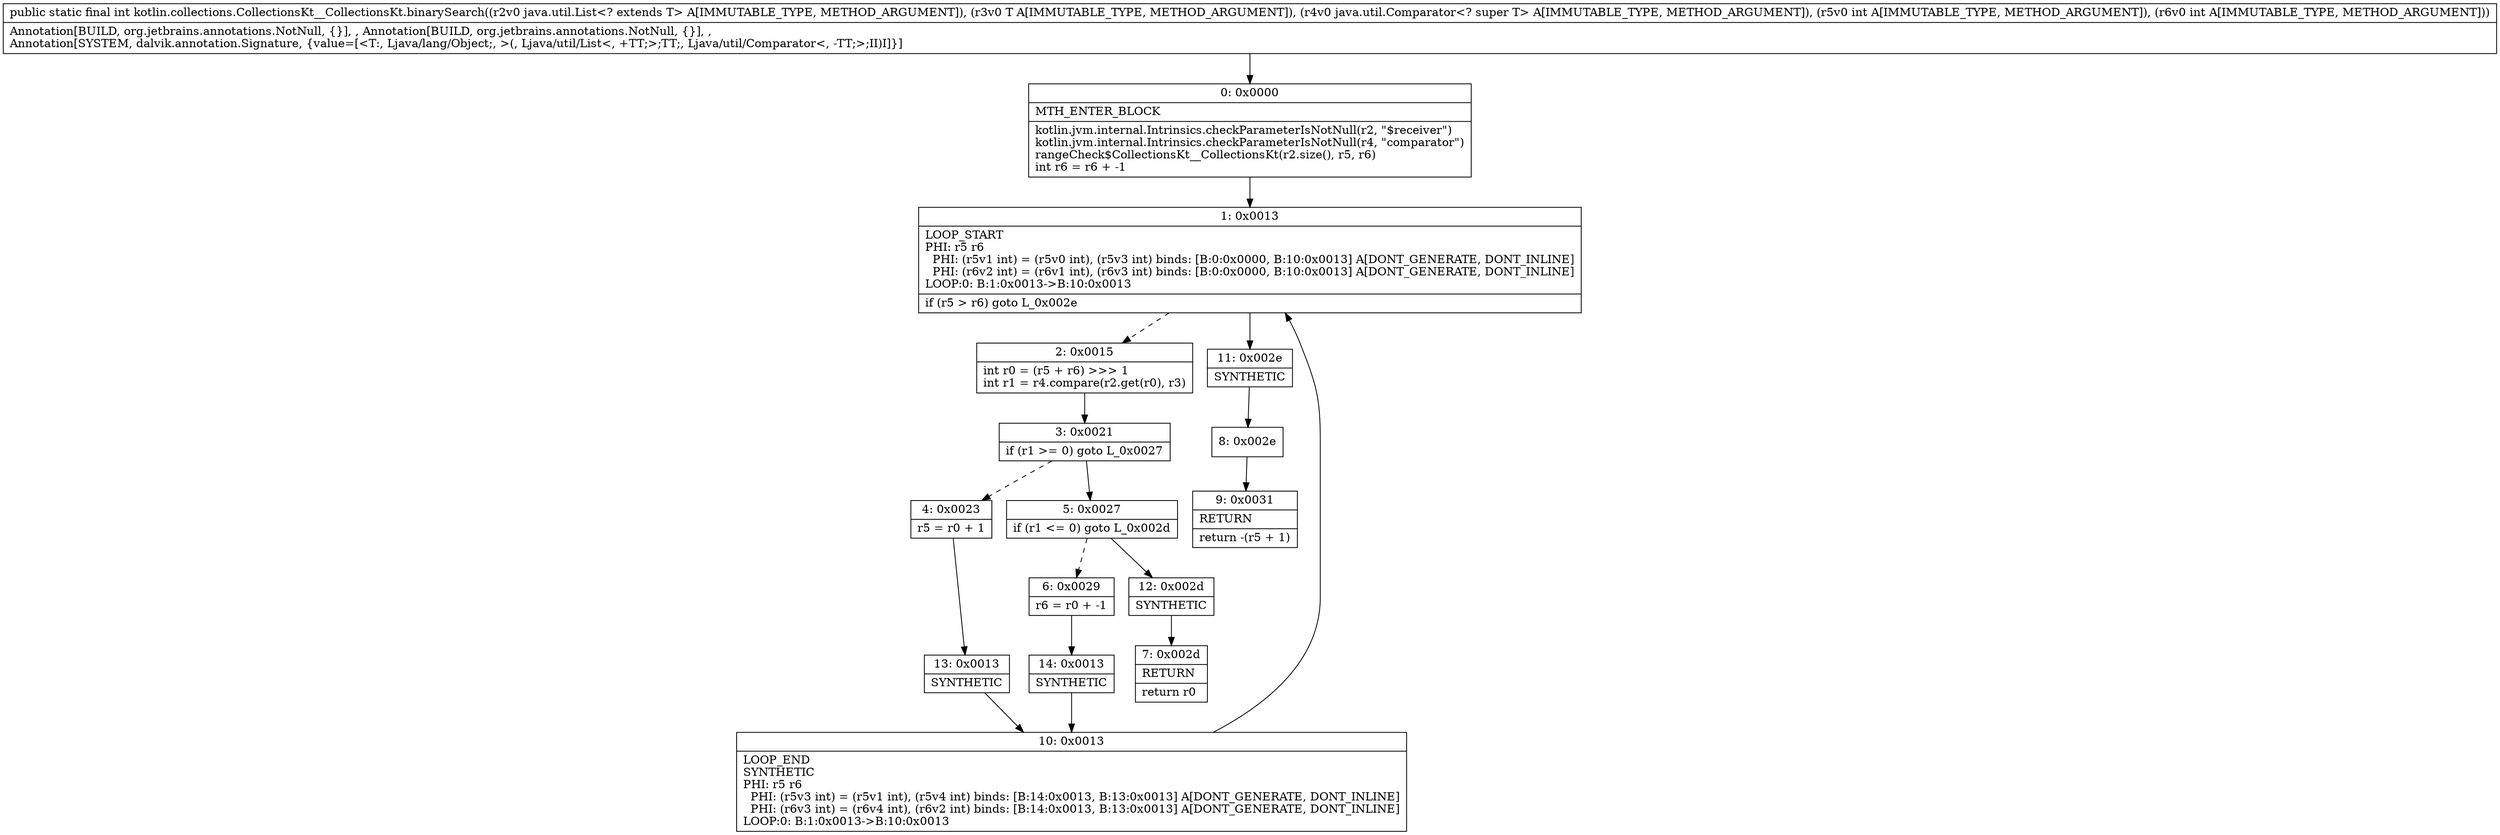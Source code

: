 digraph "CFG forkotlin.collections.CollectionsKt__CollectionsKt.binarySearch(Ljava\/util\/List;Ljava\/lang\/Object;Ljava\/util\/Comparator;II)I" {
Node_0 [shape=record,label="{0\:\ 0x0000|MTH_ENTER_BLOCK\l|kotlin.jvm.internal.Intrinsics.checkParameterIsNotNull(r2, \"$receiver\")\lkotlin.jvm.internal.Intrinsics.checkParameterIsNotNull(r4, \"comparator\")\lrangeCheck$CollectionsKt__CollectionsKt(r2.size(), r5, r6)\lint r6 = r6 + \-1\l}"];
Node_1 [shape=record,label="{1\:\ 0x0013|LOOP_START\lPHI: r5 r6 \l  PHI: (r5v1 int) = (r5v0 int), (r5v3 int) binds: [B:0:0x0000, B:10:0x0013] A[DONT_GENERATE, DONT_INLINE]\l  PHI: (r6v2 int) = (r6v1 int), (r6v3 int) binds: [B:0:0x0000, B:10:0x0013] A[DONT_GENERATE, DONT_INLINE]\lLOOP:0: B:1:0x0013\-\>B:10:0x0013\l|if (r5 \> r6) goto L_0x002e\l}"];
Node_2 [shape=record,label="{2\:\ 0x0015|int r0 = (r5 + r6) \>\>\> 1\lint r1 = r4.compare(r2.get(r0), r3)\l}"];
Node_3 [shape=record,label="{3\:\ 0x0021|if (r1 \>= 0) goto L_0x0027\l}"];
Node_4 [shape=record,label="{4\:\ 0x0023|r5 = r0 + 1\l}"];
Node_5 [shape=record,label="{5\:\ 0x0027|if (r1 \<= 0) goto L_0x002d\l}"];
Node_6 [shape=record,label="{6\:\ 0x0029|r6 = r0 + \-1\l}"];
Node_7 [shape=record,label="{7\:\ 0x002d|RETURN\l|return r0\l}"];
Node_8 [shape=record,label="{8\:\ 0x002e}"];
Node_9 [shape=record,label="{9\:\ 0x0031|RETURN\l|return \-(r5 + 1)\l}"];
Node_10 [shape=record,label="{10\:\ 0x0013|LOOP_END\lSYNTHETIC\lPHI: r5 r6 \l  PHI: (r5v3 int) = (r5v1 int), (r5v4 int) binds: [B:14:0x0013, B:13:0x0013] A[DONT_GENERATE, DONT_INLINE]\l  PHI: (r6v3 int) = (r6v4 int), (r6v2 int) binds: [B:14:0x0013, B:13:0x0013] A[DONT_GENERATE, DONT_INLINE]\lLOOP:0: B:1:0x0013\-\>B:10:0x0013\l}"];
Node_11 [shape=record,label="{11\:\ 0x002e|SYNTHETIC\l}"];
Node_12 [shape=record,label="{12\:\ 0x002d|SYNTHETIC\l}"];
Node_13 [shape=record,label="{13\:\ 0x0013|SYNTHETIC\l}"];
Node_14 [shape=record,label="{14\:\ 0x0013|SYNTHETIC\l}"];
MethodNode[shape=record,label="{public static final int kotlin.collections.CollectionsKt__CollectionsKt.binarySearch((r2v0 java.util.List\<? extends T\> A[IMMUTABLE_TYPE, METHOD_ARGUMENT]), (r3v0 T A[IMMUTABLE_TYPE, METHOD_ARGUMENT]), (r4v0 java.util.Comparator\<? super T\> A[IMMUTABLE_TYPE, METHOD_ARGUMENT]), (r5v0 int A[IMMUTABLE_TYPE, METHOD_ARGUMENT]), (r6v0 int A[IMMUTABLE_TYPE, METHOD_ARGUMENT]))  | Annotation[BUILD, org.jetbrains.annotations.NotNull, \{\}], , Annotation[BUILD, org.jetbrains.annotations.NotNull, \{\}], , \lAnnotation[SYSTEM, dalvik.annotation.Signature, \{value=[\<T:, Ljava\/lang\/Object;, \>(, Ljava\/util\/List\<, +TT;\>;TT;, Ljava\/util\/Comparator\<, \-TT;\>;II)I]\}]\l}"];
MethodNode -> Node_0;
Node_0 -> Node_1;
Node_1 -> Node_2[style=dashed];
Node_1 -> Node_11;
Node_2 -> Node_3;
Node_3 -> Node_4[style=dashed];
Node_3 -> Node_5;
Node_4 -> Node_13;
Node_5 -> Node_6[style=dashed];
Node_5 -> Node_12;
Node_6 -> Node_14;
Node_8 -> Node_9;
Node_10 -> Node_1;
Node_11 -> Node_8;
Node_12 -> Node_7;
Node_13 -> Node_10;
Node_14 -> Node_10;
}

